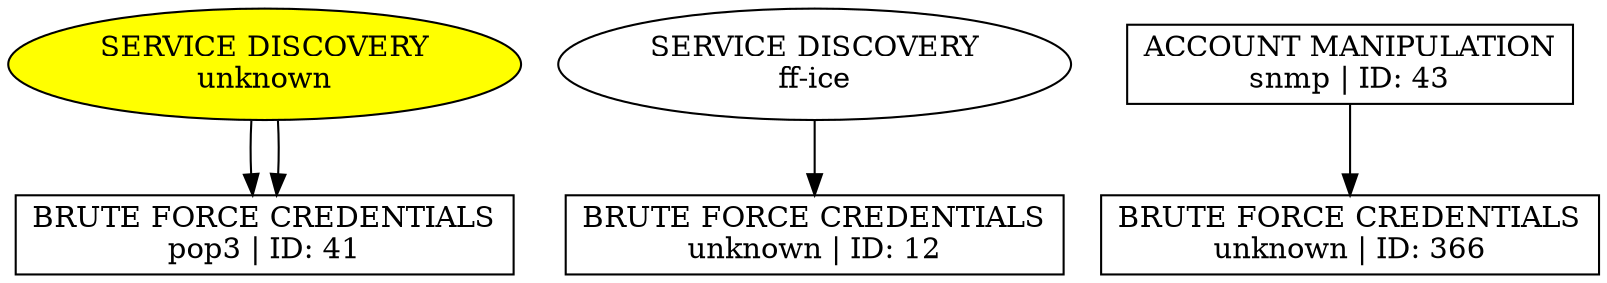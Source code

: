 digraph "" {
	"BRUTE FORCE CREDENTIALS
pop3 | ID: 41"	[shape=box,
		tooltip="\"ET SCAN Rapid POP3 Connections - Possible Brute Force Attack\""];
	"BRUTE FORCE CREDENTIALS
unknown | ID: 12"	[shape=box,
		tooltip="\"ET SCAN Rapid IMAP Connections - Possible Brute Force Attack
ET SCAN Rapid POP3 Connections - Possible Brute Force Attack
ET SCAN \
Rapid IMAPS Connections - Possible Brute Force Attack
ET SCAN Rapid POP3S Connections - Possible Brute Force Attack\""];
	"BRUTE FORCE CREDENTIALS
unknown | ID: 366"	[shape=box,
		tooltip="\"ET SCAN Rapid IMAP Connections - Possible Brute Force Attack
ET SCAN Rapid POP3 Connections - Possible Brute Force Attack
ET SCAN \
Rapid IMAPS Connections - Possible Brute Force Attack
ET SCAN Rapid POP3S Connections - Possible Brute Force Attack\""];
	"SERVICE DISCOVERY
ff-ice"	[shape=oval,
		tooltip="\"ET SCAN Potential VNC Scan 5900-5920
ET SCAN Potential VNC Scan 5800-5820\""];
	"SERVICE DISCOVERY
ff-ice" -> "BRUTE FORCE CREDENTIALS
unknown | ID: 12"	[key=0,
		data="{'color': 'maroon', 'fontcolor': '\"maroon\"', 'label': '\"start_next: 03/11/18, 20:54:51\ngap: 53sec\nend_prev: 03/11/18, 20:53:59\"'}"];
	"SERVICE DISCOVERY
unknown"	[fillcolor=yellow,
		shape=oval,
		style=filled,
		tooltip="\"ET SCAN Potential VNC Scan 5800-5820
ET SCAN Potential SSH Scan
GPL ICMP_INFO PING *NIX
ET SCAN Potential VNC Scan 5900-5920
ET \
SCAN NMAP OS Detection Probe\""];
	"SERVICE DISCOVERY
unknown" -> "BRUTE FORCE CREDENTIALS
pop3 | ID: 41"	[key=0,
		data="{'color': 'maroon', 'fontcolor': '\"maroon\"', 'label': '\"start_next: 03/11/18, 18:01:51\ngap: -285sec\nend_prev: 03/11/18, 18:06:\
36\"'}"];
	"SERVICE DISCOVERY
unknown" -> "BRUTE FORCE CREDENTIALS
pop3 | ID: 41"	[key=1,
		data="{'color': 'blue', 'fontcolor': '\"blue\"', 'label': '\"start_next: 03/11/18, 18:51:10\ngap: -51sec\nend_prev: 03/11/18, 18:52:01\"'}"];
	"ACCOUNT MANIPULATION
snmp | ID: 43"	[shape=box,
		tooltip="\"GPL SNMP public access udp\""];
	"ACCOUNT MANIPULATION
snmp | ID: 43" -> "BRUTE FORCE CREDENTIALS
unknown | ID: 366"	[key=0,
		data="{'color': 'maroon', 'fontcolor': '\"maroon\"', 'label': '\"start_next: 03/11/18, 20:58:00\ngap: 25sec\nend_prev: 03/11/18, 20:57:35\"'}"];
}
